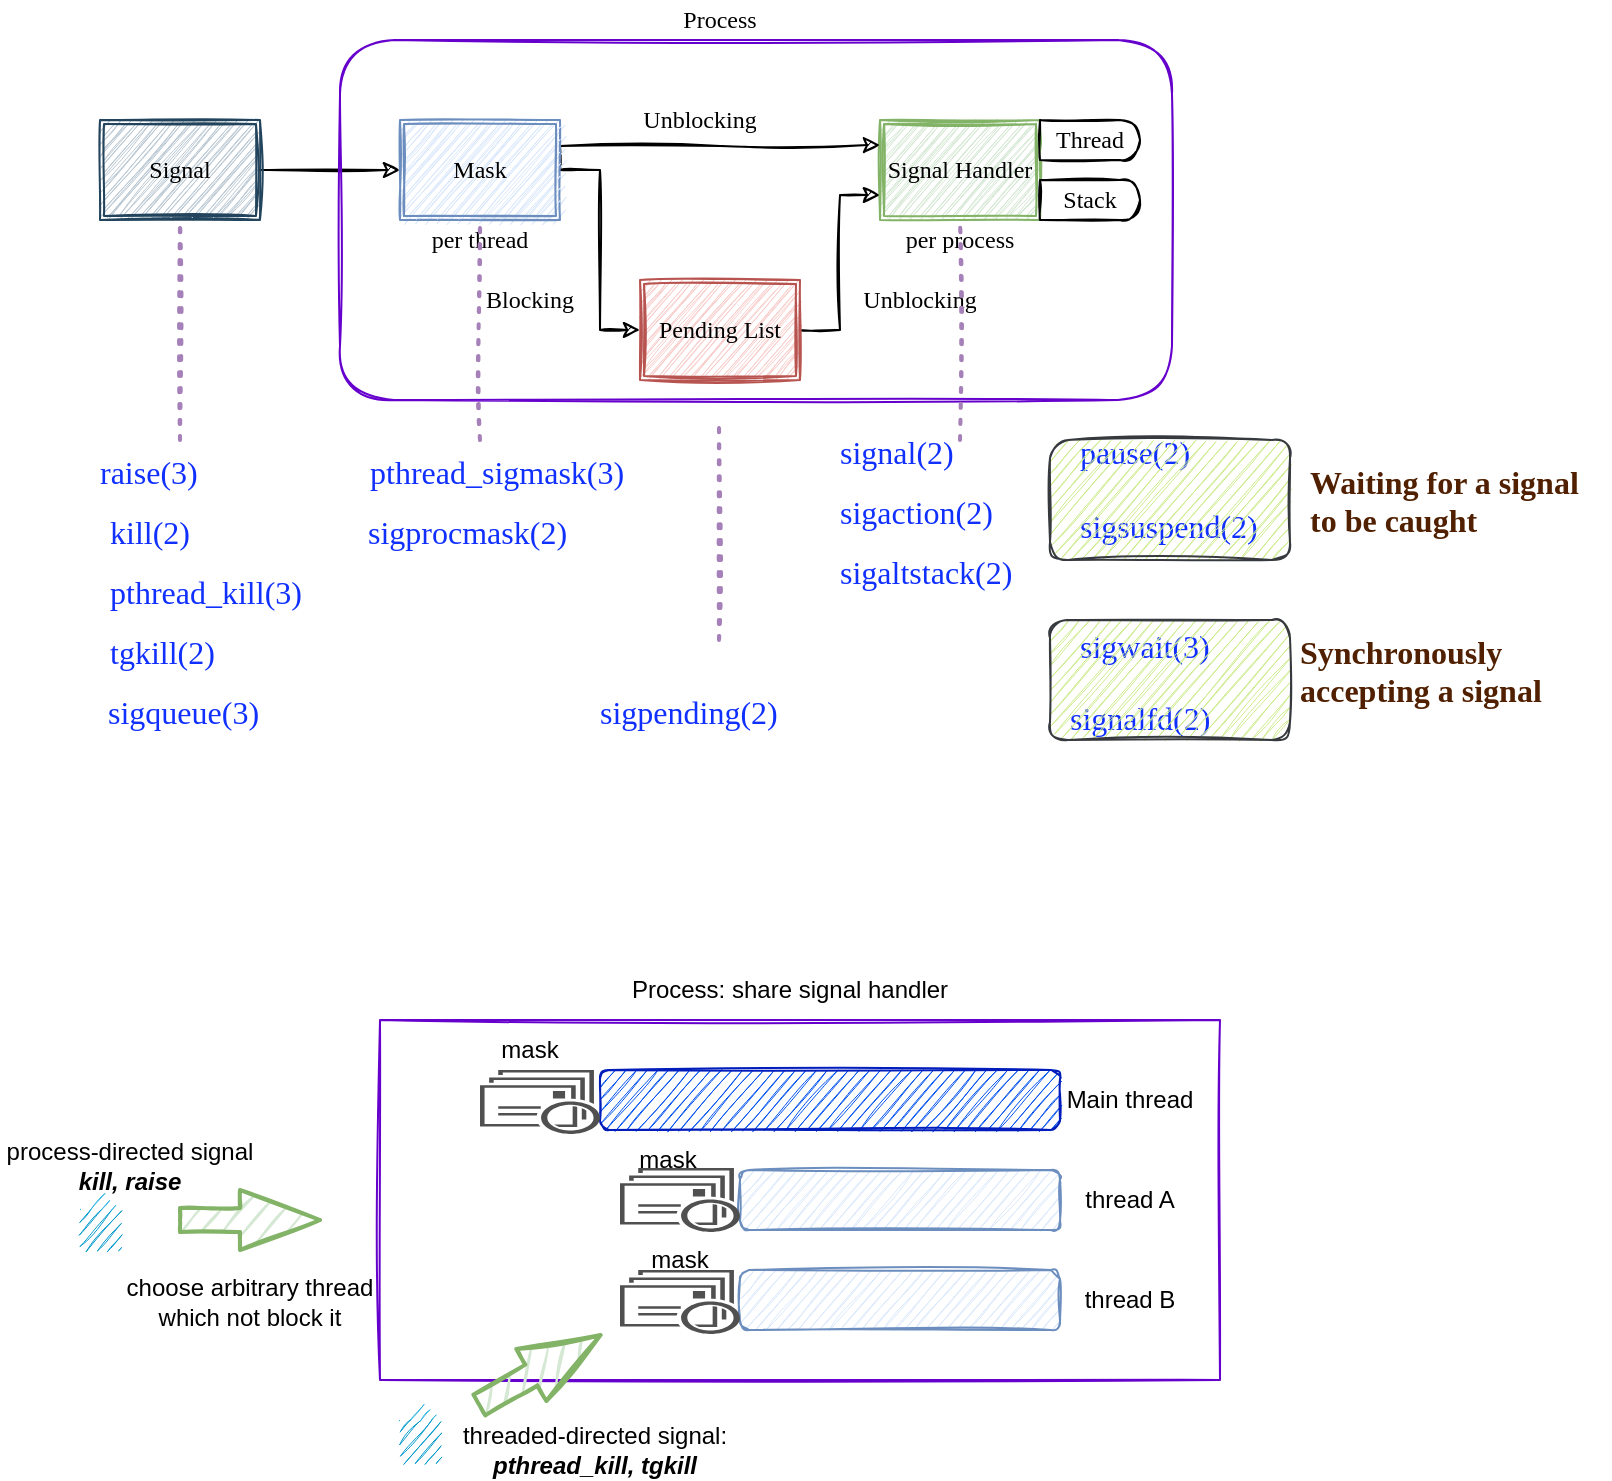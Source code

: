 <mxfile version="17.4.3" type="github">
  <diagram id="zyXJQJYnVBoggkC2p6_N" name="Page-1">
    <mxGraphModel dx="1422" dy="762" grid="1" gridSize="10" guides="1" tooltips="1" connect="1" arrows="1" fold="1" page="1" pageScale="1" pageWidth="827" pageHeight="1169" math="0" shadow="0">
      <root>
        <mxCell id="0" />
        <mxCell id="1" parent="0" />
        <mxCell id="N8hlrI_3hWO4tR8O2XFn-3" value="" style="rounded=0;whiteSpace=wrap;html=1;glass=0;sketch=1;strokeColor=#6600CC;" vertex="1" parent="1">
          <mxGeometry x="270" y="530" width="420" height="180" as="geometry" />
        </mxCell>
        <mxCell id="N8hlrI_3hWO4tR8O2XFn-5" value="" style="rounded=1;whiteSpace=wrap;html=1;glass=0;sketch=1;fillColor=#0050ef;strokeColor=#001DBC;fontColor=#ffffff;" vertex="1" parent="1">
          <mxGeometry x="380" y="555" width="230" height="30" as="geometry" />
        </mxCell>
        <mxCell id="N8hlrI_3hWO4tR8O2XFn-6" value="" style="rounded=1;whiteSpace=wrap;html=1;glass=0;sketch=1;fillColor=#dae8fc;strokeColor=#6c8ebf;" vertex="1" parent="1">
          <mxGeometry x="450" y="605" width="160" height="30" as="geometry" />
        </mxCell>
        <mxCell id="N8hlrI_3hWO4tR8O2XFn-7" value="" style="rounded=1;whiteSpace=wrap;html=1;glass=0;sketch=1;fillColor=#dae8fc;strokeColor=#6c8ebf;" vertex="1" parent="1">
          <mxGeometry x="450" y="655" width="160" height="30" as="geometry" />
        </mxCell>
        <mxCell id="N8hlrI_3hWO4tR8O2XFn-8" value="Process: share signal handler" style="text;html=1;strokeColor=none;fillColor=none;align=center;verticalAlign=middle;whiteSpace=wrap;rounded=0;glass=0;sketch=1;" vertex="1" parent="1">
          <mxGeometry x="390" y="500" width="170" height="30" as="geometry" />
        </mxCell>
        <mxCell id="N8hlrI_3hWO4tR8O2XFn-9" value="Main thread" style="text;html=1;strokeColor=none;fillColor=none;align=center;verticalAlign=middle;whiteSpace=wrap;rounded=0;glass=0;sketch=1;" vertex="1" parent="1">
          <mxGeometry x="610" y="555" width="70" height="30" as="geometry" />
        </mxCell>
        <mxCell id="N8hlrI_3hWO4tR8O2XFn-10" value="thread A" style="text;html=1;strokeColor=none;fillColor=none;align=center;verticalAlign=middle;whiteSpace=wrap;rounded=0;glass=0;sketch=1;" vertex="1" parent="1">
          <mxGeometry x="610" y="605" width="70" height="30" as="geometry" />
        </mxCell>
        <mxCell id="N8hlrI_3hWO4tR8O2XFn-11" value="thread B" style="text;html=1;strokeColor=none;fillColor=none;align=center;verticalAlign=middle;whiteSpace=wrap;rounded=0;glass=0;sketch=1;" vertex="1" parent="1">
          <mxGeometry x="610" y="655" width="70" height="30" as="geometry" />
        </mxCell>
        <mxCell id="N8hlrI_3hWO4tR8O2XFn-15" value="" style="verticalLabelPosition=bottom;verticalAlign=top;html=1;strokeWidth=2;shape=mxgraph.arrows2.arrow;dy=0.6;dx=40;notch=0;rounded=0;glass=0;sketch=1;fillColor=#d5e8d4;strokeColor=#82b366;" vertex="1" parent="1">
          <mxGeometry x="170" y="615" width="70" height="30" as="geometry" />
        </mxCell>
        <mxCell id="N8hlrI_3hWO4tR8O2XFn-16" value="process-directed signal&lt;br&gt;&lt;b&gt;&lt;i&gt;kill, raise&lt;/i&gt;&lt;/b&gt;" style="text;html=1;strokeColor=none;fillColor=none;align=center;verticalAlign=middle;whiteSpace=wrap;rounded=0;glass=0;sketch=1;" vertex="1" parent="1">
          <mxGeometry x="80" y="600" width="130" height="5" as="geometry" />
        </mxCell>
        <mxCell id="N8hlrI_3hWO4tR8O2XFn-17" value="" style="verticalLabelPosition=bottom;verticalAlign=top;html=1;shadow=0;dashed=0;strokeWidth=1;shape=mxgraph.android.text_insertion_point;rounded=0;glass=0;sketch=1;" vertex="1" parent="1">
          <mxGeometry x="120" y="615" width="20" height="30" as="geometry" />
        </mxCell>
        <mxCell id="N8hlrI_3hWO4tR8O2XFn-19" value="" style="sketch=0;pointerEvents=1;shadow=0;dashed=0;html=1;strokeColor=none;fillColor=#505050;labelPosition=center;verticalLabelPosition=bottom;verticalAlign=top;outlineConnect=0;align=center;shape=mxgraph.office.communications.queue_viewer;rounded=0;glass=0;" vertex="1" parent="1">
          <mxGeometry x="320" y="555" width="60" height="32" as="geometry" />
        </mxCell>
        <mxCell id="N8hlrI_3hWO4tR8O2XFn-20" value="" style="sketch=0;pointerEvents=1;shadow=0;dashed=0;html=1;strokeColor=none;fillColor=#505050;labelPosition=center;verticalLabelPosition=bottom;verticalAlign=top;outlineConnect=0;align=center;shape=mxgraph.office.communications.queue_viewer;rounded=0;glass=0;" vertex="1" parent="1">
          <mxGeometry x="390" y="604" width="60" height="32" as="geometry" />
        </mxCell>
        <mxCell id="N8hlrI_3hWO4tR8O2XFn-21" value="" style="sketch=0;pointerEvents=1;shadow=0;dashed=0;html=1;strokeColor=none;fillColor=#505050;labelPosition=center;verticalLabelPosition=bottom;verticalAlign=top;outlineConnect=0;align=center;shape=mxgraph.office.communications.queue_viewer;rounded=0;glass=0;" vertex="1" parent="1">
          <mxGeometry x="390" y="655" width="60" height="32" as="geometry" />
        </mxCell>
        <mxCell id="N8hlrI_3hWO4tR8O2XFn-22" value="mask" style="text;html=1;strokeColor=none;fillColor=none;align=center;verticalAlign=middle;whiteSpace=wrap;rounded=0;glass=0;sketch=1;" vertex="1" parent="1">
          <mxGeometry x="315" y="530" width="60" height="30" as="geometry" />
        </mxCell>
        <mxCell id="N8hlrI_3hWO4tR8O2XFn-23" value="" style="verticalLabelPosition=bottom;verticalAlign=top;html=1;shadow=0;dashed=0;strokeWidth=1;shape=mxgraph.android.text_insertion_point;rounded=0;glass=0;sketch=1;" vertex="1" parent="1">
          <mxGeometry x="280" y="720" width="20" height="30" as="geometry" />
        </mxCell>
        <mxCell id="N8hlrI_3hWO4tR8O2XFn-24" value="" style="verticalLabelPosition=bottom;verticalAlign=top;html=1;strokeWidth=2;shape=mxgraph.arrows2.arrow;dy=0.6;dx=40;notch=0;rounded=0;glass=0;sketch=1;rotation=-30;fillColor=#d5e8d4;strokeColor=#82b366;" vertex="1" parent="1">
          <mxGeometry x="315" y="690" width="70" height="30" as="geometry" />
        </mxCell>
        <mxCell id="N8hlrI_3hWO4tR8O2XFn-25" value="threaded-directed signal: &lt;b&gt;&lt;i&gt;pthread_kill, tgkill&lt;/i&gt;&lt;/b&gt;" style="text;html=1;strokeColor=none;fillColor=none;align=center;verticalAlign=middle;whiteSpace=wrap;rounded=0;glass=0;sketch=1;" vertex="1" parent="1">
          <mxGeometry x="300" y="740" width="155" height="10" as="geometry" />
        </mxCell>
        <mxCell id="N8hlrI_3hWO4tR8O2XFn-26" value="choose arbitrary thread which not block it" style="text;html=1;strokeColor=none;fillColor=none;align=center;verticalAlign=middle;whiteSpace=wrap;rounded=0;glass=0;sketch=1;" vertex="1" parent="1">
          <mxGeometry x="130" y="668.5" width="150" height="5" as="geometry" />
        </mxCell>
        <mxCell id="N8hlrI_3hWO4tR8O2XFn-35" style="edgeStyle=orthogonalEdgeStyle;rounded=0;orthogonalLoop=1;jettySize=auto;html=1;exitX=1;exitY=0.5;exitDx=0;exitDy=0;entryX=0;entryY=0.5;entryDx=0;entryDy=0;sketch=1;fontFamily=Comic Sans MS;" edge="1" parent="1" source="N8hlrI_3hWO4tR8O2XFn-29" target="N8hlrI_3hWO4tR8O2XFn-31">
          <mxGeometry relative="1" as="geometry" />
        </mxCell>
        <mxCell id="N8hlrI_3hWO4tR8O2XFn-29" value="&lt;font&gt;Signal&lt;/font&gt;" style="shape=ext;double=1;rounded=0;whiteSpace=wrap;html=1;glass=0;sketch=1;fontFamily=Comic Sans MS;fillColor=#bac8d3;strokeColor=#23445d;" vertex="1" parent="1">
          <mxGeometry x="130" y="80" width="80" height="50" as="geometry" />
        </mxCell>
        <mxCell id="N8hlrI_3hWO4tR8O2XFn-30" value="Signal Handler" style="shape=ext;double=1;rounded=0;whiteSpace=wrap;html=1;glass=0;sketch=1;fillColor=#d5e8d4;strokeColor=#82b366;fontFamily=Comic Sans MS;" vertex="1" parent="1">
          <mxGeometry x="520" y="80" width="80" height="50" as="geometry" />
        </mxCell>
        <mxCell id="N8hlrI_3hWO4tR8O2XFn-36" style="edgeStyle=orthogonalEdgeStyle;rounded=0;orthogonalLoop=1;jettySize=auto;html=1;exitX=1;exitY=0.5;exitDx=0;exitDy=0;entryX=0;entryY=0.5;entryDx=0;entryDy=0;sketch=1;fontFamily=Comic Sans MS;" edge="1" parent="1" source="N8hlrI_3hWO4tR8O2XFn-31" target="N8hlrI_3hWO4tR8O2XFn-32">
          <mxGeometry relative="1" as="geometry" />
        </mxCell>
        <mxCell id="N8hlrI_3hWO4tR8O2XFn-38" style="edgeStyle=orthogonalEdgeStyle;rounded=0;orthogonalLoop=1;jettySize=auto;html=1;exitX=1;exitY=0.5;exitDx=0;exitDy=0;entryX=0;entryY=0.25;entryDx=0;entryDy=0;sketch=1;fontFamily=Comic Sans MS;" edge="1" parent="1" source="N8hlrI_3hWO4tR8O2XFn-31" target="N8hlrI_3hWO4tR8O2XFn-30">
          <mxGeometry relative="1" as="geometry">
            <Array as="points">
              <mxPoint x="360" y="93" />
              <mxPoint x="440" y="93" />
            </Array>
          </mxGeometry>
        </mxCell>
        <mxCell id="N8hlrI_3hWO4tR8O2XFn-31" value="Mask" style="shape=ext;double=1;rounded=0;whiteSpace=wrap;html=1;glass=0;sketch=1;fillColor=#dae8fc;strokeColor=#6c8ebf;fontFamily=Comic Sans MS;" vertex="1" parent="1">
          <mxGeometry x="280" y="80" width="80" height="50" as="geometry" />
        </mxCell>
        <mxCell id="N8hlrI_3hWO4tR8O2XFn-37" style="edgeStyle=orthogonalEdgeStyle;rounded=0;orthogonalLoop=1;jettySize=auto;html=1;exitX=1;exitY=0.5;exitDx=0;exitDy=0;entryX=0;entryY=0.75;entryDx=0;entryDy=0;sketch=1;fontFamily=Comic Sans MS;" edge="1" parent="1" source="N8hlrI_3hWO4tR8O2XFn-32" target="N8hlrI_3hWO4tR8O2XFn-30">
          <mxGeometry relative="1" as="geometry" />
        </mxCell>
        <mxCell id="N8hlrI_3hWO4tR8O2XFn-32" value="Pending List" style="shape=ext;double=1;rounded=0;whiteSpace=wrap;html=1;glass=0;sketch=1;fillColor=#f8cecc;strokeColor=#b85450;fontFamily=Comic Sans MS;" vertex="1" parent="1">
          <mxGeometry x="400" y="160" width="80" height="50" as="geometry" />
        </mxCell>
        <mxCell id="N8hlrI_3hWO4tR8O2XFn-33" value="Thread" style="shape=delay;whiteSpace=wrap;html=1;rounded=0;glass=0;sketch=1;fontFamily=Comic Sans MS;" vertex="1" parent="1">
          <mxGeometry x="600" y="80" width="50" height="20" as="geometry" />
        </mxCell>
        <mxCell id="N8hlrI_3hWO4tR8O2XFn-34" value="Stack" style="shape=delay;whiteSpace=wrap;html=1;rounded=0;glass=0;sketch=1;fontFamily=Comic Sans MS;" vertex="1" parent="1">
          <mxGeometry x="600" y="110" width="50" height="20" as="geometry" />
        </mxCell>
        <UserObject label="per thread" placeholders="1" name="Variable" id="N8hlrI_3hWO4tR8O2XFn-40">
          <mxCell style="text;html=1;strokeColor=none;fillColor=none;align=center;verticalAlign=middle;whiteSpace=wrap;overflow=hidden;rounded=0;glass=0;sketch=1;fontFamily=Comic Sans MS;" vertex="1" parent="1">
            <mxGeometry x="280" y="130" width="80" height="20" as="geometry" />
          </mxCell>
        </UserObject>
        <UserObject label="per process" placeholders="1" name="Variable" id="N8hlrI_3hWO4tR8O2XFn-41">
          <mxCell style="text;html=1;strokeColor=none;fillColor=none;align=center;verticalAlign=middle;whiteSpace=wrap;overflow=hidden;rounded=0;glass=0;sketch=1;fontFamily=Comic Sans MS;" vertex="1" parent="1">
            <mxGeometry x="520" y="130" width="80" height="20" as="geometry" />
          </mxCell>
        </UserObject>
        <mxCell id="N8hlrI_3hWO4tR8O2XFn-43" value="mask" style="text;html=1;strokeColor=none;fillColor=none;align=center;verticalAlign=middle;whiteSpace=wrap;rounded=0;glass=0;sketch=1;" vertex="1" parent="1">
          <mxGeometry x="384" y="585" width="60" height="30" as="geometry" />
        </mxCell>
        <mxCell id="N8hlrI_3hWO4tR8O2XFn-44" value="mask" style="text;html=1;strokeColor=none;fillColor=none;align=center;verticalAlign=middle;whiteSpace=wrap;rounded=0;glass=0;sketch=1;" vertex="1" parent="1">
          <mxGeometry x="390" y="635" width="60" height="30" as="geometry" />
        </mxCell>
        <mxCell id="N8hlrI_3hWO4tR8O2XFn-48" value="" style="rounded=1;whiteSpace=wrap;html=1;glass=0;sketch=1;fillColor=none;strokeColor=#6600CC;fontFamily=Comic Sans MS;" vertex="1" parent="1">
          <mxGeometry x="250" y="40" width="416" height="180" as="geometry" />
        </mxCell>
        <UserObject label="Unblocking" placeholders="1" name="Variable" id="N8hlrI_3hWO4tR8O2XFn-45">
          <mxCell style="text;html=1;strokeColor=none;fillColor=none;align=center;verticalAlign=middle;whiteSpace=wrap;overflow=hidden;rounded=0;glass=0;sketch=1;fontFamily=Comic Sans MS;" vertex="1" parent="1">
            <mxGeometry x="390" y="70" width="80" height="20" as="geometry" />
          </mxCell>
        </UserObject>
        <UserObject label="Unblocking" placeholders="1" name="Variable" id="N8hlrI_3hWO4tR8O2XFn-46">
          <mxCell style="text;html=1;strokeColor=none;fillColor=none;align=center;verticalAlign=middle;whiteSpace=wrap;overflow=hidden;rounded=0;glass=0;sketch=1;fontFamily=Comic Sans MS;" vertex="1" parent="1">
            <mxGeometry x="500" y="160" width="80" height="20" as="geometry" />
          </mxCell>
        </UserObject>
        <UserObject label="Blocking" placeholders="1" name="Variable" id="N8hlrI_3hWO4tR8O2XFn-47">
          <mxCell style="text;html=1;strokeColor=none;fillColor=none;align=center;verticalAlign=middle;whiteSpace=wrap;overflow=hidden;rounded=0;glass=0;sketch=1;fontFamily=Comic Sans MS;" vertex="1" parent="1">
            <mxGeometry x="305" y="160" width="80" height="20" as="geometry" />
          </mxCell>
        </UserObject>
        <UserObject label="Process" placeholders="1" name="Variable" id="N8hlrI_3hWO4tR8O2XFn-50">
          <mxCell style="text;html=1;strokeColor=none;fillColor=none;align=center;verticalAlign=middle;whiteSpace=wrap;overflow=hidden;rounded=0;glass=0;sketch=1;fontFamily=Comic Sans MS;" vertex="1" parent="1">
            <mxGeometry x="400" y="20" width="80" height="20" as="geometry" />
          </mxCell>
        </UserObject>
        <mxCell id="N8hlrI_3hWO4tR8O2XFn-87" value="&lt;div style=&quot;margin-left: 8px; color: rgb(24, 24, 24); font-size: 16px; font-style: normal; font-weight: 400; letter-spacing: normal; text-indent: 0px; text-transform: none; word-spacing: 0px;&quot;&gt;&lt;a href=&quot;https://man7.org/linux/man-pages/man3/raise.3.html&quot; style=&quot;color: rgb(16 , 48 , 255) ; text-decoration: none&quot;&gt;raise(3)&lt;/a&gt;&lt;/div&gt;" style="text;whiteSpace=wrap;html=1;fontFamily=Comic Sans MS;" vertex="1" parent="1">
          <mxGeometry x="120" y="240" width="100" height="60" as="geometry" />
        </mxCell>
        <mxCell id="N8hlrI_3hWO4tR8O2XFn-88" value="&lt;div style=&quot;margin-left: 8px; color: rgb(24, 24, 24); font-size: 16px; font-style: normal; font-weight: 400; letter-spacing: normal; text-indent: 0px; text-transform: none; word-spacing: 0px;&quot;&gt;&lt;a href=&quot;https://man7.org/linux/man-pages/man2/kill.2.html&quot; style=&quot;color: rgb(16 , 48 , 255) ; text-decoration: none&quot;&gt;kill(2)&lt;/a&gt;&lt;/div&gt;" style="text;whiteSpace=wrap;html=1;fontFamily=Comic Sans MS;" vertex="1" parent="1">
          <mxGeometry x="125" y="270" width="100" height="60" as="geometry" />
        </mxCell>
        <mxCell id="N8hlrI_3hWO4tR8O2XFn-89" value="&lt;div style=&quot;margin-left: 8px; color: rgb(24, 24, 24); font-size: 16px; font-style: normal; font-weight: 400; letter-spacing: normal; text-indent: 0px; text-transform: none; word-spacing: 0px;&quot;&gt; &lt;a href=&quot;https://man7.org/linux/man-pages/man3/pthread_kill.3.html&quot; style=&quot;color: rgb(16 , 48 , 255) ; text-decoration: none&quot;&gt;pthread_kill(3)&lt;/a&gt;&lt;/div&gt;" style="text;whiteSpace=wrap;html=1;fontFamily=Comic Sans MS;" vertex="1" parent="1">
          <mxGeometry x="125" y="300" width="170" height="60" as="geometry" />
        </mxCell>
        <mxCell id="N8hlrI_3hWO4tR8O2XFn-90" value="&lt;div style=&quot;margin-left: 8px; color: rgb(24, 24, 24); font-size: 16px; font-style: normal; font-weight: 400; letter-spacing: normal; text-indent: 0px; text-transform: none; word-spacing: 0px;&quot;&gt;&lt;a href=&quot;https://man7.org/linux/man-pages/man3/sigqueue.3.html&quot; style=&quot;color: rgb(16 , 48 , 255) ; text-decoration: none&quot;&gt;sigqueue(3)&lt;/a&gt;&lt;/div&gt;" style="text;whiteSpace=wrap;html=1;fontFamily=Comic Sans MS;" vertex="1" parent="1">
          <mxGeometry x="124" y="360" width="130" height="60" as="geometry" />
        </mxCell>
        <mxCell id="N8hlrI_3hWO4tR8O2XFn-91" value="&lt;div style=&quot;margin-left: 8px; color: rgb(24, 24, 24); font-size: 16px; font-style: normal; font-weight: 400; letter-spacing: normal; text-indent: 0px; text-transform: none; word-spacing: 0px;&quot;&gt;&lt;a href=&quot;https://man7.org/linux/man-pages/man2/tgkill.2.html&quot; style=&quot;color: rgb(16 , 48 , 255) ; text-decoration: none&quot;&gt;tgkill(2)&lt;/a&gt;&lt;/div&gt;" style="text;whiteSpace=wrap;html=1;fontFamily=Comic Sans MS;" vertex="1" parent="1">
          <mxGeometry x="125" y="330" width="110" height="60" as="geometry" />
        </mxCell>
        <mxCell id="N8hlrI_3hWO4tR8O2XFn-92" value="&lt;div style=&quot;margin-left: 8px; color: rgb(24, 24, 24); font-size: 16px; font-style: normal; font-weight: 400; letter-spacing: normal; text-indent: 0px; text-transform: none; word-spacing: 0px;&quot;&gt; &lt;a href=&quot;https://man7.org/linux/man-pages/man3/pthread_sigmask.3.html&quot; style=&quot;color: rgb(16 , 48 , 255) ; text-decoration: none&quot;&gt;pthread_sigmask(3)&lt;/a&gt;&lt;/div&gt;" style="text;whiteSpace=wrap;html=1;fontFamily=Comic Sans MS;" vertex="1" parent="1">
          <mxGeometry x="255" y="240" width="200" height="60" as="geometry" />
        </mxCell>
        <mxCell id="N8hlrI_3hWO4tR8O2XFn-93" value="&lt;div style=&quot;margin-left: 8px; color: rgb(24, 24, 24); font-size: 16px; font-style: normal; font-weight: 400; letter-spacing: normal; text-indent: 0px; text-transform: none; word-spacing: 0px;&quot;&gt;&lt;a href=&quot;https://man7.org/linux/man-pages/man2/sigprocmask.2.html&quot; style=&quot;color: rgb(16 , 48 , 255) ; text-decoration: none&quot;&gt;sigprocmask(2)&lt;/a&gt;&lt;/div&gt;" style="text;whiteSpace=wrap;html=1;fontFamily=Comic Sans MS;" vertex="1" parent="1">
          <mxGeometry x="254" y="270" width="160" height="60" as="geometry" />
        </mxCell>
        <mxCell id="N8hlrI_3hWO4tR8O2XFn-94" value="&lt;div style=&quot;margin-left: 8px; color: rgb(24, 24, 24); font-size: 16px; font-style: normal; font-weight: 400; letter-spacing: normal; text-indent: 0px; text-transform: none; word-spacing: 0px;&quot;&gt;&lt;a href=&quot;https://man7.org/linux/man-pages/man2/sigpending.2.html&quot; style=&quot;color: rgb(16 , 48 , 255) ; text-decoration: none&quot;&gt;sigpending(2)&lt;/a&gt;&lt;/div&gt;" style="text;whiteSpace=wrap;html=1;fontFamily=Comic Sans MS;" vertex="1" parent="1">
          <mxGeometry x="370" y="360" width="150" height="60" as="geometry" />
        </mxCell>
        <mxCell id="N8hlrI_3hWO4tR8O2XFn-95" value="&lt;div style=&quot;margin-left: 8px; color: rgb(24, 24, 24); font-size: 16px; font-style: normal; font-weight: 400; letter-spacing: normal; text-indent: 0px; text-transform: none; word-spacing: 0px;&quot;&gt;&lt;a href=&quot;https://man7.org/linux/man-pages/man2/sigaltstack.2.html&quot; style=&quot;color: rgb(16 , 48 , 255) ; text-decoration: none&quot;&gt;sigaltstack(2)&lt;/a&gt;&lt;/div&gt;" style="text;whiteSpace=wrap;html=1;fontFamily=Comic Sans MS;" vertex="1" parent="1">
          <mxGeometry x="490" y="290" width="160" height="60" as="geometry" />
        </mxCell>
        <mxCell id="N8hlrI_3hWO4tR8O2XFn-96" value="&lt;div style=&quot;margin-left: 8px; color: rgb(24, 24, 24); font-size: 16px; font-style: normal; font-weight: 400; letter-spacing: normal; text-indent: 0px; text-transform: none; word-spacing: 0px;&quot;&gt;&lt;a href=&quot;https://man7.org/linux/man-pages/man2/sigaction.2.html&quot; style=&quot;color: rgb(16 , 48 , 255) ; text-decoration: none&quot;&gt;sigaction(2)&lt;/a&gt;&lt;/div&gt;" style="text;whiteSpace=wrap;html=1;fontFamily=Comic Sans MS;" vertex="1" parent="1">
          <mxGeometry x="490" y="260" width="140" height="60" as="geometry" />
        </mxCell>
        <mxCell id="N8hlrI_3hWO4tR8O2XFn-97" value="&lt;div style=&quot;margin-left: 8px; color: rgb(24, 24, 24); font-size: 16px; font-style: normal; font-weight: 400; letter-spacing: normal; text-indent: 0px; text-transform: none; word-spacing: 0px;&quot;&gt;&lt;a href=&quot;https://man7.org/linux/man-pages/man2/signal.2.html&quot; style=&quot;color: rgb(16 , 48 , 255) ; text-decoration: none&quot;&gt;signal(2)&lt;/a&gt;&lt;/div&gt;" style="text;whiteSpace=wrap;html=1;fontFamily=Comic Sans MS;" vertex="1" parent="1">
          <mxGeometry x="490" y="230" width="110" height="60" as="geometry" />
        </mxCell>
        <mxCell id="N8hlrI_3hWO4tR8O2XFn-100" value="&lt;div style=&quot;margin-left: 8px; color: rgb(24, 24, 24); font-size: 16px; font-style: normal; font-weight: 400; letter-spacing: normal; text-indent: 0px; text-transform: none; word-spacing: 0px;&quot;&gt;&lt;a href=&quot;https://man7.org/linux/man-pages/man2/pause.2.html&quot; style=&quot;color: rgb(16 , 48 , 255) ; text-decoration: none&quot;&gt;pause(2)&lt;/a&gt;&lt;/div&gt;" style="text;whiteSpace=wrap;html=1;fontFamily=Comic Sans MS;align=left;" vertex="1" parent="1">
          <mxGeometry x="610" y="230" width="100" height="60" as="geometry" />
        </mxCell>
        <mxCell id="N8hlrI_3hWO4tR8O2XFn-101" value="&lt;div style=&quot;margin-left: 8px; color: rgb(24, 24, 24); font-size: 16px; font-style: normal; font-weight: 400; letter-spacing: normal; text-indent: 0px; text-transform: none; word-spacing: 0px;&quot;&gt;&lt;a href=&quot;https://man7.org/linux/man-pages/man2/sigsuspend.2.html&quot; style=&quot;color: rgb(16 , 48 , 255) ; text-decoration: none&quot;&gt;sigsuspend(2)&lt;/a&gt;&lt;/div&gt;" style="text;whiteSpace=wrap;html=1;fontFamily=Comic Sans MS;align=left;" vertex="1" parent="1">
          <mxGeometry x="610" y="267" width="150" height="60" as="geometry" />
        </mxCell>
        <mxCell id="N8hlrI_3hWO4tR8O2XFn-102" value="&lt;div style=&quot;margin-left: 8px; color: rgb(24, 24, 24); font-size: 16px; font-style: normal; font-weight: 400; letter-spacing: normal; text-indent: 0px; text-transform: none; word-spacing: 0px;&quot;&gt;&lt;a href=&quot;https://man7.org/linux/man-pages/man3/sigwait.3.html&quot; style=&quot;color: rgb(16 , 48 , 255) ; text-decoration: none&quot;&gt;sigwait(3)&lt;/a&gt;&lt;/div&gt;" style="text;whiteSpace=wrap;html=1;fontFamily=Comic Sans MS;align=left;" vertex="1" parent="1">
          <mxGeometry x="610" y="327" width="120" height="60" as="geometry" />
        </mxCell>
        <mxCell id="N8hlrI_3hWO4tR8O2XFn-103" value="&lt;div style=&quot;margin-left: 8px; color: rgb(24, 24, 24); font-size: 16px; font-style: normal; font-weight: 400; letter-spacing: normal; text-indent: 0px; text-transform: none; word-spacing: 0px;&quot;&gt;&lt;a href=&quot;https://man7.org/linux/man-pages/man2/signalfd.2.html&quot; style=&quot;color: rgb(16 , 48 , 255) ; text-decoration: none&quot;&gt;signalfd(2)&lt;/a&gt;&lt;/div&gt;" style="text;whiteSpace=wrap;html=1;fontFamily=Comic Sans MS;align=left;" vertex="1" parent="1">
          <mxGeometry x="605" y="363" width="130" height="60" as="geometry" />
        </mxCell>
        <mxCell id="N8hlrI_3hWO4tR8O2XFn-104" value="" style="rounded=1;whiteSpace=wrap;html=1;glass=0;sketch=1;fontFamily=Comic Sans MS;strokeColor=#36393d;fillColor=#cdeb8b;shadow=0;" vertex="1" parent="1">
          <mxGeometry x="605" y="330" width="120" height="60" as="geometry" />
        </mxCell>
        <mxCell id="N8hlrI_3hWO4tR8O2XFn-105" value="&lt;div style=&quot;margin-left: 8px; color: rgb(24, 24, 24); font-size: 16px; font-style: normal; font-weight: 400; letter-spacing: normal; text-indent: 0px; text-transform: none; word-spacing: 0px;&quot;&gt; &lt;b style=&quot;color: rgb(80 , 32 , 0)&quot;&gt;Synchronously accepting a signal&lt;/b&gt;&lt;/div&gt;" style="text;whiteSpace=wrap;html=1;fontFamily=Comic Sans MS;" vertex="1" parent="1">
          <mxGeometry x="720" y="330" width="160" height="33" as="geometry" />
        </mxCell>
        <mxCell id="N8hlrI_3hWO4tR8O2XFn-106" value="" style="rounded=1;whiteSpace=wrap;html=1;glass=0;sketch=1;fontFamily=Comic Sans MS;strokeColor=#36393d;fillColor=#cdeb8b;shadow=0;" vertex="1" parent="1">
          <mxGeometry x="605" y="240" width="120" height="60" as="geometry" />
        </mxCell>
        <mxCell id="N8hlrI_3hWO4tR8O2XFn-107" value="&lt;div style=&quot;margin-left: 8px; color: rgb(24, 24, 24); font-size: 16px; font-style: normal; font-weight: 400; letter-spacing: normal; text-indent: 0px; text-transform: none; word-spacing: 0px;&quot;&gt;&lt;b style=&quot;color: rgb(80 , 32 , 0)&quot;&gt;Waiting for a signal to be caught&lt;/b&gt;&lt;/div&gt;" style="text;whiteSpace=wrap;html=1;fontFamily=Comic Sans MS;" vertex="1" parent="1">
          <mxGeometry x="725" y="245" width="160" height="50" as="geometry" />
        </mxCell>
        <mxCell id="N8hlrI_3hWO4tR8O2XFn-108" style="edgeStyle=orthogonalEdgeStyle;rounded=0;sketch=1;orthogonalLoop=1;jettySize=auto;html=1;exitX=0.5;exitY=1;exitDx=0;exitDy=0;fontFamily=Comic Sans MS;" edge="1" parent="1" source="N8hlrI_3hWO4tR8O2XFn-105" target="N8hlrI_3hWO4tR8O2XFn-105">
          <mxGeometry relative="1" as="geometry" />
        </mxCell>
        <mxCell id="N8hlrI_3hWO4tR8O2XFn-109" value="" style="endArrow=none;dashed=1;html=1;dashPattern=1 3;strokeWidth=2;rounded=0;sketch=1;fontFamily=Comic Sans MS;entryX=0.5;entryY=1;entryDx=0;entryDy=0;exitX=0.5;exitY=0;exitDx=0;exitDy=0;fontColor=#0000FF;fillColor=#ffff88;strokeColor=#A680B8;" edge="1" parent="1" source="N8hlrI_3hWO4tR8O2XFn-87" target="N8hlrI_3hWO4tR8O2XFn-29">
          <mxGeometry width="50" height="50" relative="1" as="geometry">
            <mxPoint x="80" y="260" as="sourcePoint" />
            <mxPoint x="130" y="210" as="targetPoint" />
          </mxGeometry>
        </mxCell>
        <mxCell id="N8hlrI_3hWO4tR8O2XFn-110" value="" style="endArrow=none;dashed=1;html=1;dashPattern=1 3;strokeWidth=2;rounded=0;sketch=1;fontFamily=Comic Sans MS;entryX=0.5;entryY=1;entryDx=0;entryDy=0;exitX=0.5;exitY=0;exitDx=0;exitDy=0;strokeColor=#A680B8;fontColor=#0000FF;fillColor=#ffff88;" edge="1" parent="1">
          <mxGeometry width="50" height="50" relative="1" as="geometry">
            <mxPoint x="320" y="240" as="sourcePoint" />
            <mxPoint x="320" y="130" as="targetPoint" />
          </mxGeometry>
        </mxCell>
        <mxCell id="N8hlrI_3hWO4tR8O2XFn-111" value="" style="endArrow=none;dashed=1;html=1;dashPattern=1 3;strokeWidth=2;rounded=0;sketch=1;fontFamily=Comic Sans MS;entryX=0.5;entryY=1;entryDx=0;entryDy=0;exitX=0.5;exitY=0;exitDx=0;exitDy=0;strokeColor=#A680B8;fontColor=#0000FF;fillColor=#ffff88;" edge="1" parent="1">
          <mxGeometry width="50" height="50" relative="1" as="geometry">
            <mxPoint x="439.5" y="340" as="sourcePoint" />
            <mxPoint x="439.5" y="230" as="targetPoint" />
          </mxGeometry>
        </mxCell>
        <mxCell id="N8hlrI_3hWO4tR8O2XFn-112" value="" style="endArrow=none;dashed=1;html=1;dashPattern=1 3;strokeWidth=2;rounded=0;sketch=1;fontFamily=Comic Sans MS;entryX=0.5;entryY=1;entryDx=0;entryDy=0;exitX=0.5;exitY=0;exitDx=0;exitDy=0;strokeColor=#A680B8;fontColor=#0000FF;fillColor=#ffff88;" edge="1" parent="1">
          <mxGeometry width="50" height="50" relative="1" as="geometry">
            <mxPoint x="560" y="240" as="sourcePoint" />
            <mxPoint x="560" y="130" as="targetPoint" />
          </mxGeometry>
        </mxCell>
      </root>
    </mxGraphModel>
  </diagram>
</mxfile>
